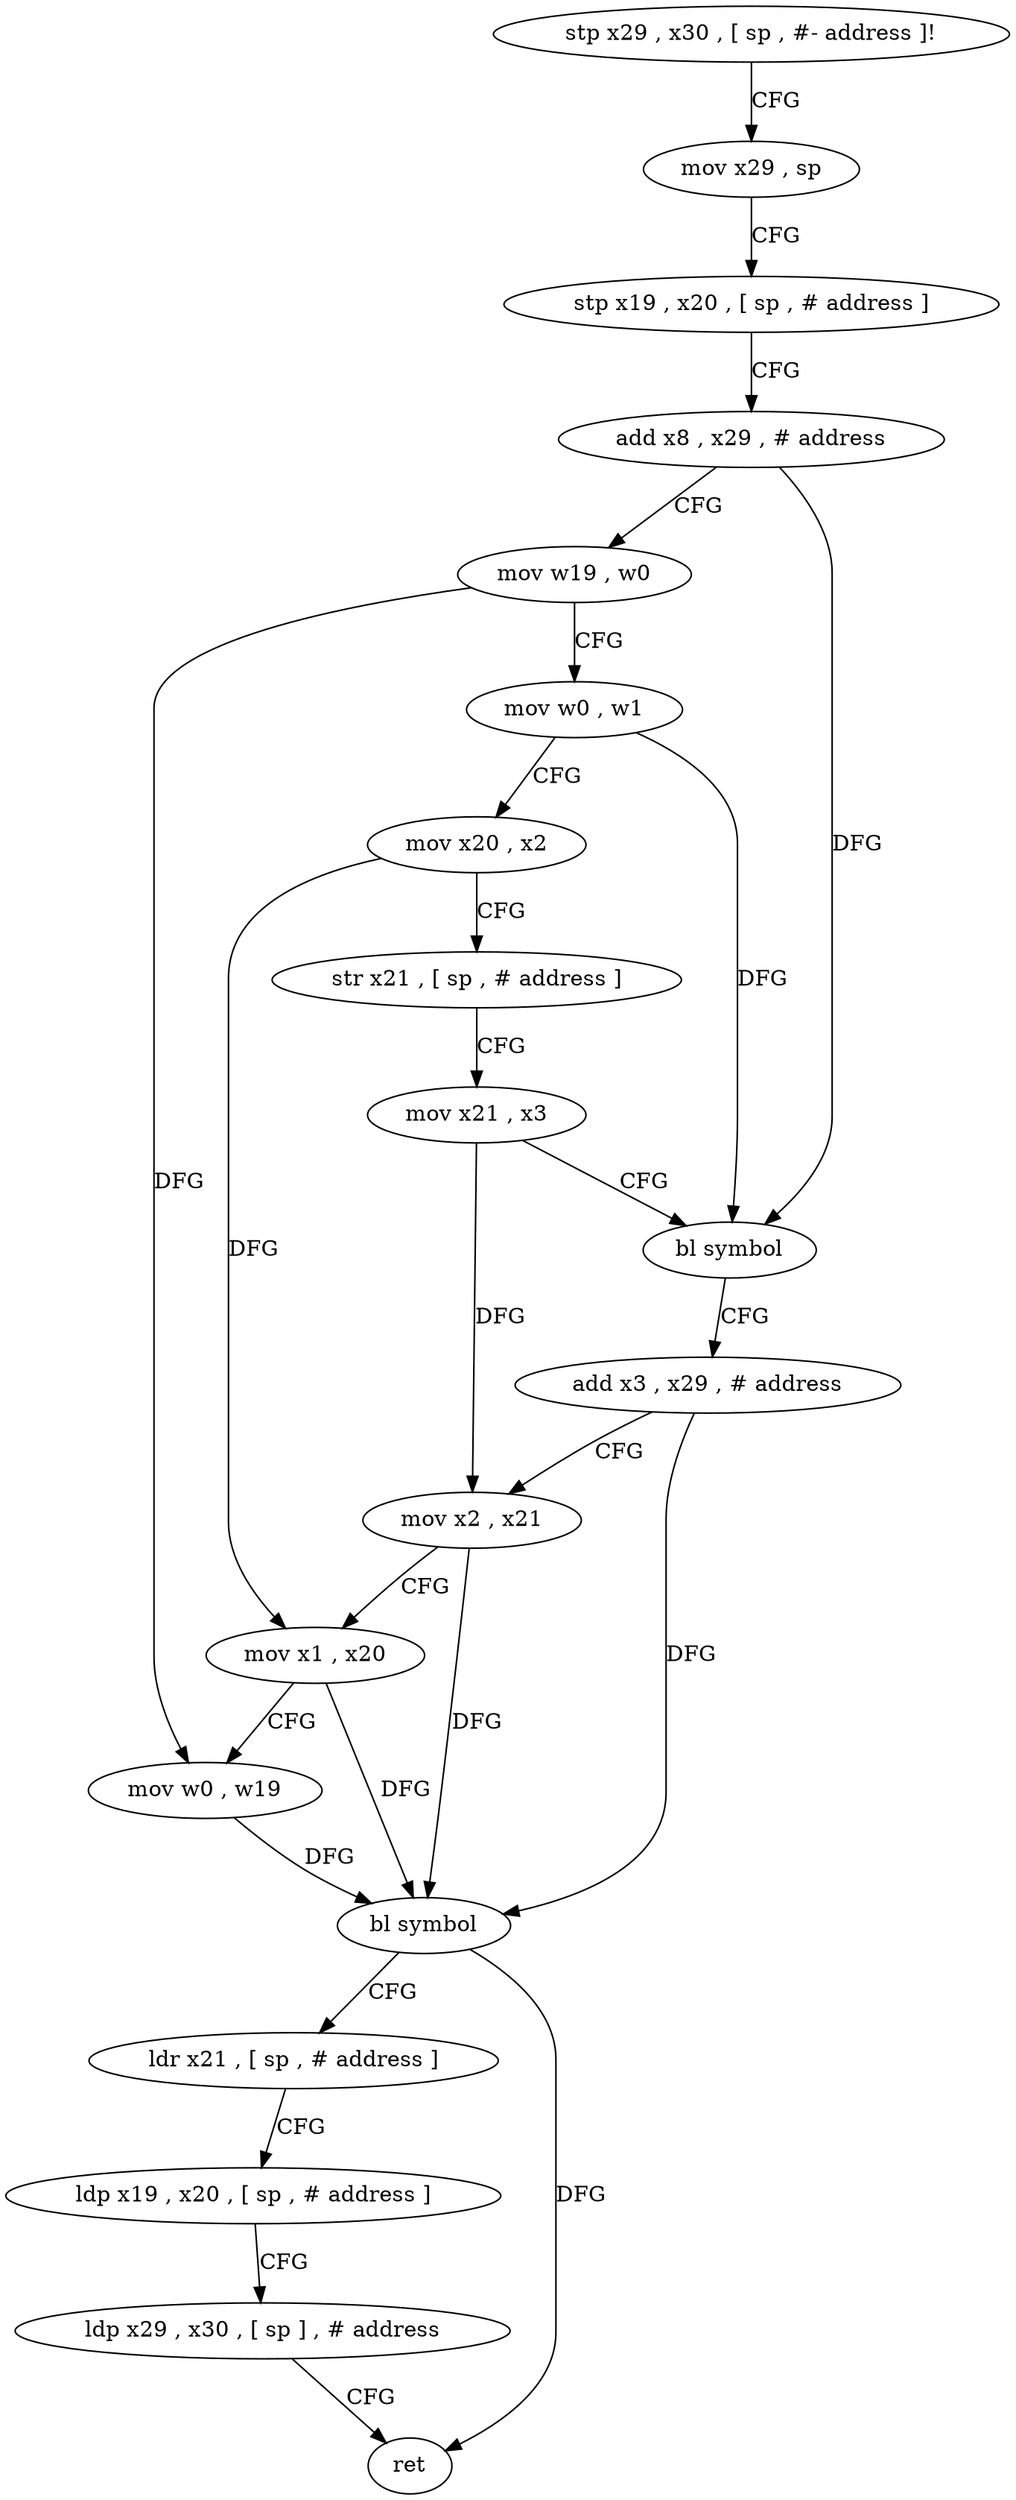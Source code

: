 digraph "func" {
"4317552" [label = "stp x29 , x30 , [ sp , #- address ]!" ]
"4317556" [label = "mov x29 , sp" ]
"4317560" [label = "stp x19 , x20 , [ sp , # address ]" ]
"4317564" [label = "add x8 , x29 , # address" ]
"4317568" [label = "mov w19 , w0" ]
"4317572" [label = "mov w0 , w1" ]
"4317576" [label = "mov x20 , x2" ]
"4317580" [label = "str x21 , [ sp , # address ]" ]
"4317584" [label = "mov x21 , x3" ]
"4317588" [label = "bl symbol" ]
"4317592" [label = "add x3 , x29 , # address" ]
"4317596" [label = "mov x2 , x21" ]
"4317600" [label = "mov x1 , x20" ]
"4317604" [label = "mov w0 , w19" ]
"4317608" [label = "bl symbol" ]
"4317612" [label = "ldr x21 , [ sp , # address ]" ]
"4317616" [label = "ldp x19 , x20 , [ sp , # address ]" ]
"4317620" [label = "ldp x29 , x30 , [ sp ] , # address" ]
"4317624" [label = "ret" ]
"4317552" -> "4317556" [ label = "CFG" ]
"4317556" -> "4317560" [ label = "CFG" ]
"4317560" -> "4317564" [ label = "CFG" ]
"4317564" -> "4317568" [ label = "CFG" ]
"4317564" -> "4317588" [ label = "DFG" ]
"4317568" -> "4317572" [ label = "CFG" ]
"4317568" -> "4317604" [ label = "DFG" ]
"4317572" -> "4317576" [ label = "CFG" ]
"4317572" -> "4317588" [ label = "DFG" ]
"4317576" -> "4317580" [ label = "CFG" ]
"4317576" -> "4317600" [ label = "DFG" ]
"4317580" -> "4317584" [ label = "CFG" ]
"4317584" -> "4317588" [ label = "CFG" ]
"4317584" -> "4317596" [ label = "DFG" ]
"4317588" -> "4317592" [ label = "CFG" ]
"4317592" -> "4317596" [ label = "CFG" ]
"4317592" -> "4317608" [ label = "DFG" ]
"4317596" -> "4317600" [ label = "CFG" ]
"4317596" -> "4317608" [ label = "DFG" ]
"4317600" -> "4317604" [ label = "CFG" ]
"4317600" -> "4317608" [ label = "DFG" ]
"4317604" -> "4317608" [ label = "DFG" ]
"4317608" -> "4317612" [ label = "CFG" ]
"4317608" -> "4317624" [ label = "DFG" ]
"4317612" -> "4317616" [ label = "CFG" ]
"4317616" -> "4317620" [ label = "CFG" ]
"4317620" -> "4317624" [ label = "CFG" ]
}

